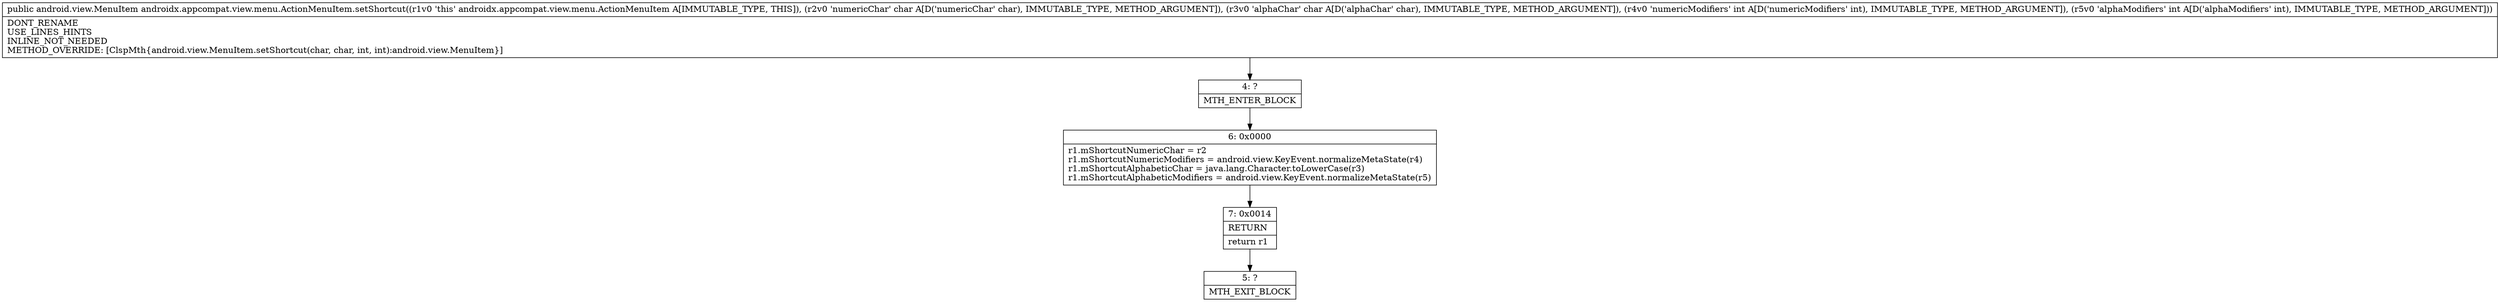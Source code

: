 digraph "CFG forandroidx.appcompat.view.menu.ActionMenuItem.setShortcut(CCII)Landroid\/view\/MenuItem;" {
Node_4 [shape=record,label="{4\:\ ?|MTH_ENTER_BLOCK\l}"];
Node_6 [shape=record,label="{6\:\ 0x0000|r1.mShortcutNumericChar = r2\lr1.mShortcutNumericModifiers = android.view.KeyEvent.normalizeMetaState(r4)\lr1.mShortcutAlphabeticChar = java.lang.Character.toLowerCase(r3)\lr1.mShortcutAlphabeticModifiers = android.view.KeyEvent.normalizeMetaState(r5)\l}"];
Node_7 [shape=record,label="{7\:\ 0x0014|RETURN\l|return r1\l}"];
Node_5 [shape=record,label="{5\:\ ?|MTH_EXIT_BLOCK\l}"];
MethodNode[shape=record,label="{public android.view.MenuItem androidx.appcompat.view.menu.ActionMenuItem.setShortcut((r1v0 'this' androidx.appcompat.view.menu.ActionMenuItem A[IMMUTABLE_TYPE, THIS]), (r2v0 'numericChar' char A[D('numericChar' char), IMMUTABLE_TYPE, METHOD_ARGUMENT]), (r3v0 'alphaChar' char A[D('alphaChar' char), IMMUTABLE_TYPE, METHOD_ARGUMENT]), (r4v0 'numericModifiers' int A[D('numericModifiers' int), IMMUTABLE_TYPE, METHOD_ARGUMENT]), (r5v0 'alphaModifiers' int A[D('alphaModifiers' int), IMMUTABLE_TYPE, METHOD_ARGUMENT]))  | DONT_RENAME\lUSE_LINES_HINTS\lINLINE_NOT_NEEDED\lMETHOD_OVERRIDE: [ClspMth\{android.view.MenuItem.setShortcut(char, char, int, int):android.view.MenuItem\}]\l}"];
MethodNode -> Node_4;Node_4 -> Node_6;
Node_6 -> Node_7;
Node_7 -> Node_5;
}

